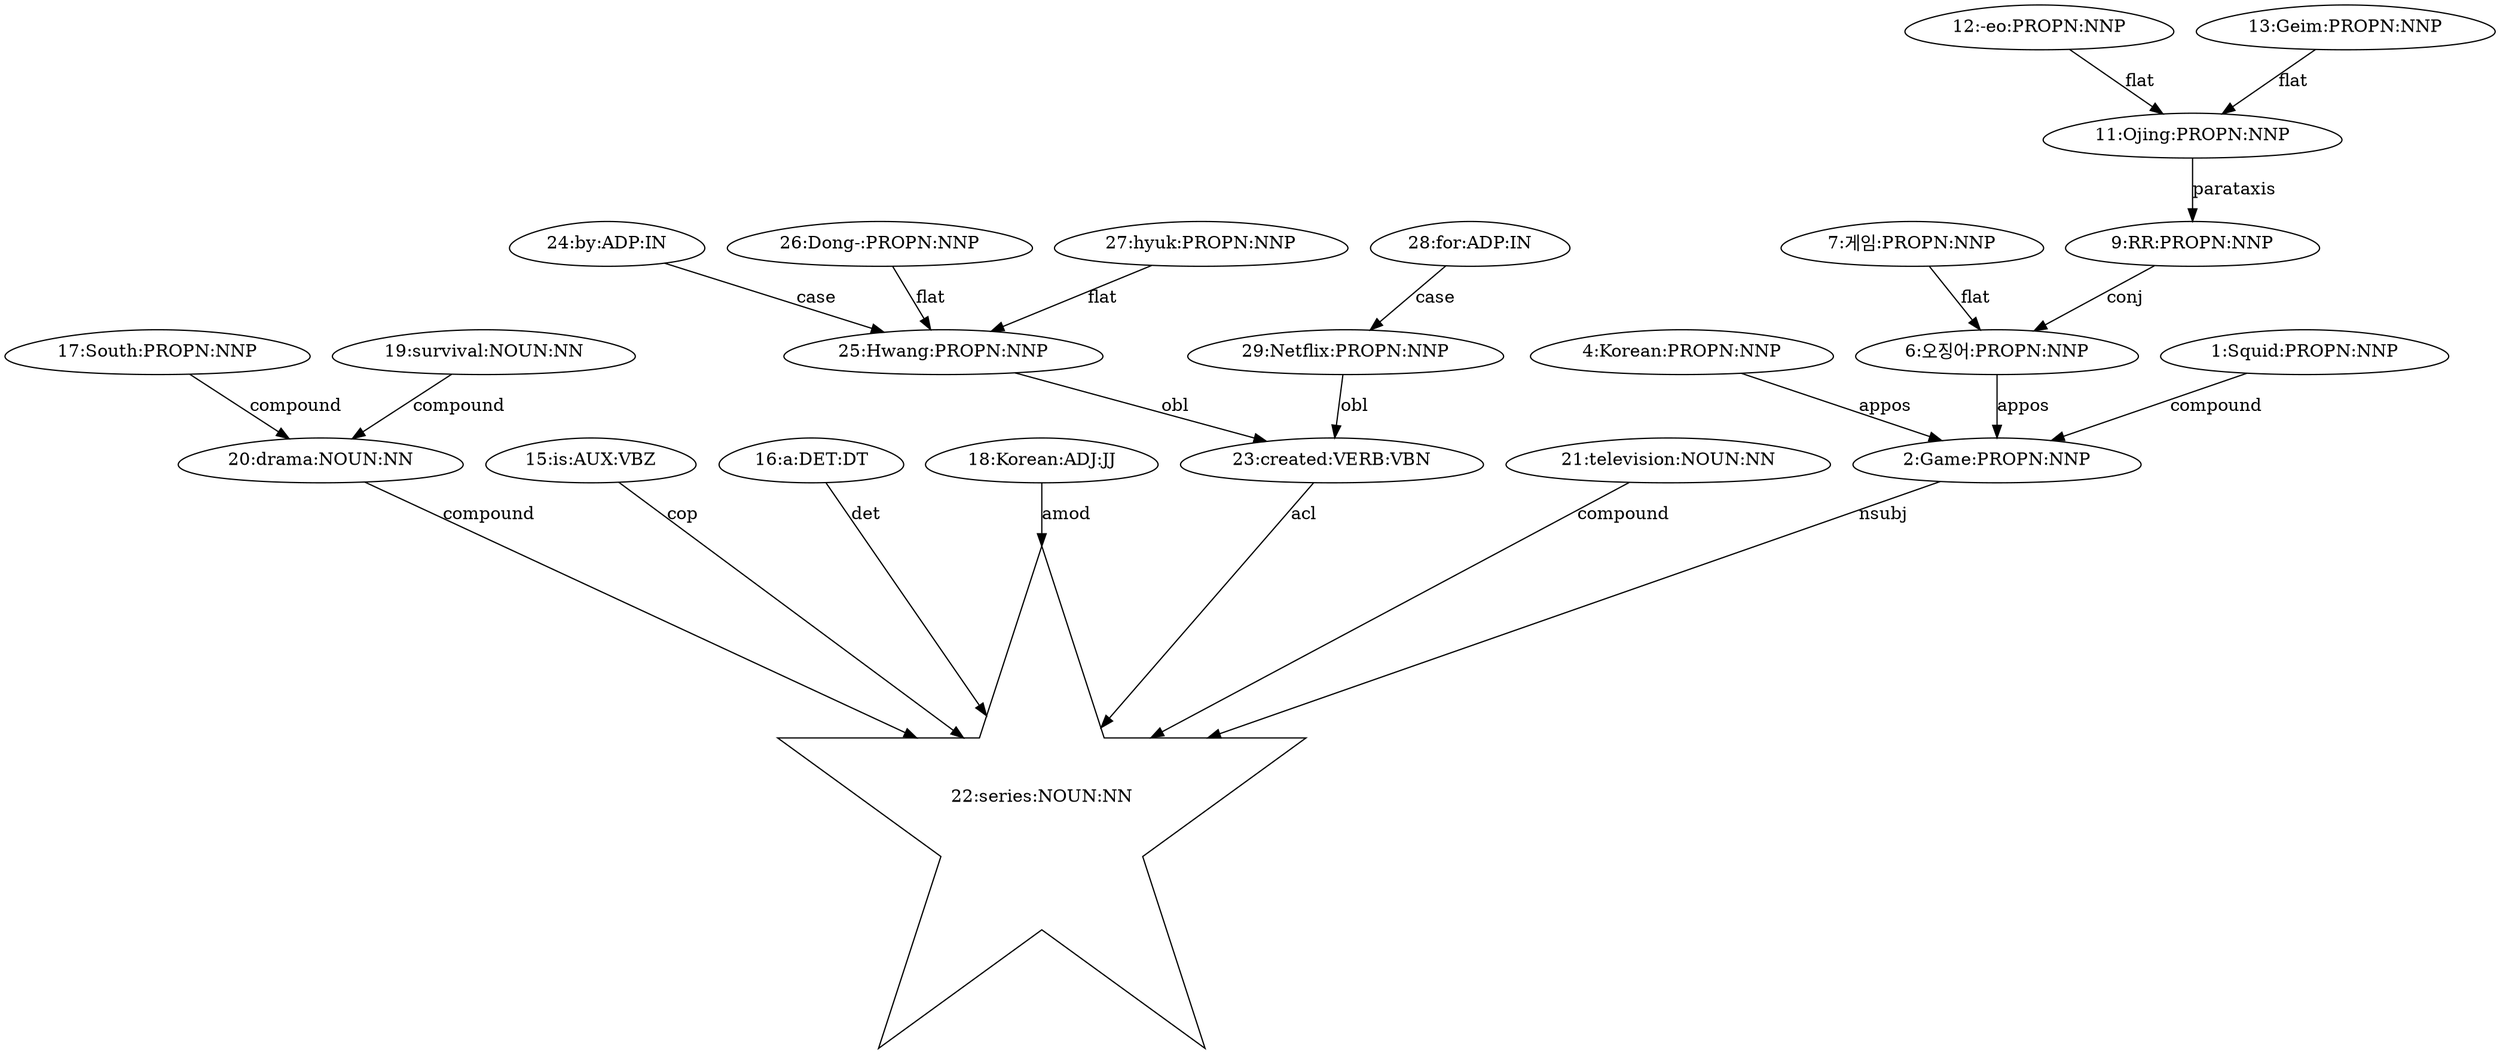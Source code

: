 digraph star_chart_Squid_Game {
	1 [label="1:Squid:PROPN:NNP" shape=egg]
	2 [label="2:Game:PROPN:NNP" shape=egg]
	4 [label="4:Korean:PROPN:NNP" shape=egg]
	6 [label="6:오징어:PROPN:NNP" shape=egg]
	7 [label="7:게임:PROPN:NNP" shape=egg]
	9 [label="9:RR:PROPN:NNP" shape=egg]
	11 [label="11:Ojing:PROPN:NNP" shape=egg]
	12 [label="12:-eo:PROPN:NNP" shape=egg]
	13 [label="13:Geim:PROPN:NNP" shape=egg]
	15 [label="15:is:AUX:VBZ" shape=egg]
	16 [label="16:a:DET:DT" shape=egg]
	17 [label="17:South:PROPN:NNP" shape=egg]
	18 [label="18:Korean:ADJ:JJ" shape=egg]
	19 [label="19:survival:NOUN:NN" shape=egg]
	20 [label="20:drama:NOUN:NN" shape=egg]
	21 [label="21:television:NOUN:NN" shape=egg]
	22 [label="22:series:NOUN:NN" shape=star]
	23 [label="23:created:VERB:VBN" shape=egg]
	24 [label="24:by:ADP:IN" shape=egg]
	25 [label="25:Hwang:PROPN:NNP" shape=egg]
	26 [label="26:Dong-:PROPN:NNP" shape=egg]
	27 [label="27:hyuk:PROPN:NNP" shape=egg]
	28 [label="28:for:ADP:IN" shape=egg]
	29 [label="29:Netflix:PROPN:NNP" shape=egg]
	1 -> 2 [label=compound]
	2 -> 22 [label=nsubj]
	4 -> 2 [label=appos]
	6 -> 2 [label=appos]
	7 -> 6 [label=flat]
	9 -> 6 [label=conj]
	11 -> 9 [label=parataxis]
	12 -> 11 [label=flat]
	13 -> 11 [label=flat]
	15 -> 22 [label=cop]
	16 -> 22 [label=det]
	17 -> 20 [label=compound]
	18 -> 22 [label=amod]
	19 -> 20 [label=compound]
	20 -> 22 [label=compound]
	21 -> 22 [label=compound]
	23 -> 22 [label=acl]
	24 -> 25 [label=case]
	25 -> 23 [label=obl]
	26 -> 25 [label=flat]
	27 -> 25 [label=flat]
	28 -> 29 [label=case]
	29 -> 23 [label=obl]
}
